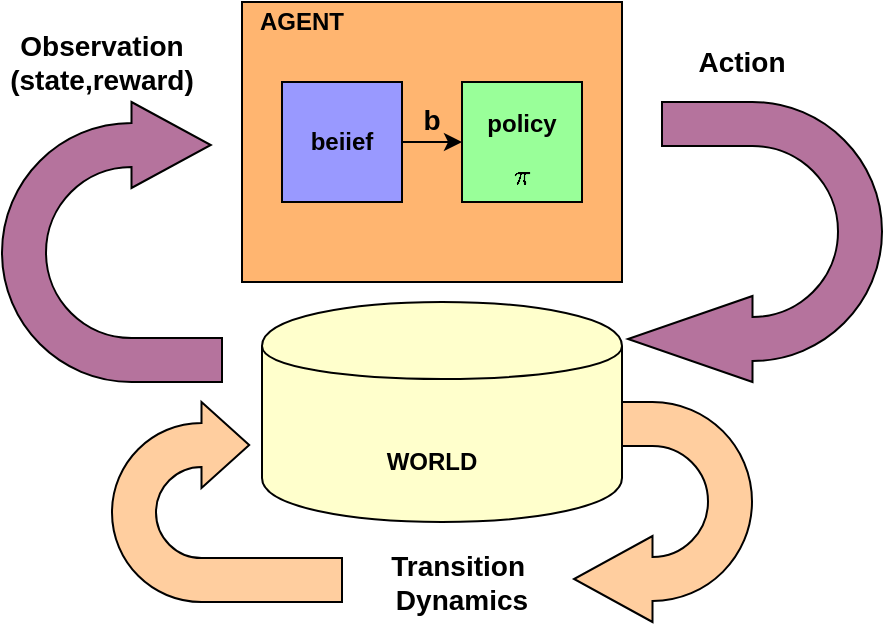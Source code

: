 <mxfile version="12.8.4" type="device"><diagram id="Zpx2hZGRedN-7M9drF_a" name="Page-1"><mxGraphModel dx="1038" dy="508" grid="1" gridSize="10" guides="1" tooltips="1" connect="1" arrows="1" fold="1" page="1" pageScale="1" pageWidth="850" pageHeight="1100" math="1" shadow="0"><root><mxCell id="0"/><mxCell id="1" parent="0"/><mxCell id="zK-neL9Go6pjp3slm9xW-2" value="" style="rounded=0;whiteSpace=wrap;html=1;fillColor=#FFB570;" vertex="1" parent="1"><mxGeometry x="460" y="270" width="190" height="140" as="geometry"/></mxCell><mxCell id="jcqb0EgoweM6pxWwx1vL-150" value="" style="shape=cylinder;whiteSpace=wrap;html=1;boundedLbl=1;backgroundOutline=1;fillColor=#FFFFCC;" parent="1" vertex="1"><mxGeometry x="470" y="420" width="180" height="110" as="geometry"/></mxCell><mxCell id="jcqb0EgoweM6pxWwx1vL-124" value="&lt;font style=&quot;font-size: 14px&quot;&gt;&lt;b&gt;Transition&amp;nbsp;&lt;br&gt;Dynamics&lt;br&gt;&lt;/b&gt;&lt;/font&gt;" style="text;html=1;strokeColor=none;fillColor=none;align=center;verticalAlign=middle;whiteSpace=wrap;rounded=0;" parent="1" vertex="1"><mxGeometry x="550" y="530" width="40" height="60" as="geometry"/></mxCell><mxCell id="jcqb0EgoweM6pxWwx1vL-142" value="&lt;font style=&quot;font-size: 12px&quot;&gt;&lt;b&gt;WORLD&lt;/b&gt;&lt;/font&gt;" style="text;html=1;strokeColor=none;fillColor=none;align=center;verticalAlign=middle;whiteSpace=wrap;rounded=0;" parent="1" vertex="1"><mxGeometry x="535" y="490" width="40" height="20" as="geometry"/></mxCell><mxCell id="jcqb0EgoweM6pxWwx1vL-151" value="" style="html=1;shadow=0;dashed=0;align=center;verticalAlign=middle;shape=mxgraph.arrows2.uTurnArrow;dy=11;arrowHead=43;dx2=39.25;fillColor=#FFCE9F;direction=east;rotation=-180;" parent="1" vertex="1"><mxGeometry x="650" y="470" width="65" height="110" as="geometry"/></mxCell><mxCell id="jcqb0EgoweM6pxWwx1vL-154" value="" style="html=1;shadow=0;dashed=0;align=center;verticalAlign=middle;shape=mxgraph.arrows2.uTurnArrow;dy=11;arrowHead=43;dx2=23.85;fillColor=#FFCE9F;direction=east;rotation=0;" parent="1" vertex="1"><mxGeometry x="395" y="470" width="115" height="100" as="geometry"/></mxCell><mxCell id="jcqb0EgoweM6pxWwx1vL-156" value="&lt;font style=&quot;font-size: 12px&quot;&gt;&lt;b&gt;AGENT&lt;/b&gt;&lt;/font&gt;" style="text;html=1;strokeColor=none;fillColor=none;align=center;verticalAlign=middle;whiteSpace=wrap;rounded=0;" parent="1" vertex="1"><mxGeometry x="470" y="270" width="40" height="20" as="geometry"/></mxCell><mxCell id="jcqb0EgoweM6pxWwx1vL-157" value="" style="whiteSpace=wrap;html=1;aspect=fixed;fillColor=#99FF99;" parent="1" vertex="1"><mxGeometry x="570" y="310" width="60" height="60" as="geometry"/></mxCell><mxCell id="jcqb0EgoweM6pxWwx1vL-158" value="&lt;font style=&quot;font-size: 12px&quot;&gt;&lt;b&gt;policy $$\pi$$&lt;/b&gt;&lt;/font&gt;" style="text;html=1;strokeColor=none;fillColor=none;align=center;verticalAlign=middle;whiteSpace=wrap;rounded=0;" parent="1" vertex="1"><mxGeometry x="580" y="340" width="40" height="20" as="geometry"/></mxCell><mxCell id="jcqb0EgoweM6pxWwx1vL-159" value="" style="html=1;shadow=0;dashed=0;align=center;verticalAlign=middle;shape=mxgraph.arrows2.uTurnArrow;dy=11;arrowHead=43;dx2=39.65;fillColor=#B5739D;" parent="1" vertex="1"><mxGeometry x="340" y="320" width="110" height="140" as="geometry"/></mxCell><mxCell id="jcqb0EgoweM6pxWwx1vL-161" value="" style="html=1;shadow=0;dashed=0;align=center;verticalAlign=middle;shape=mxgraph.arrows2.uTurnArrow;dy=11;arrowHead=43;dx2=62.25;fillColor=#B5739D;rotation=-180;" parent="1" vertex="1"><mxGeometry x="670" y="320" width="110" height="140" as="geometry"/></mxCell><mxCell id="jcqb0EgoweM6pxWwx1vL-162" value="&lt;font style=&quot;font-size: 14px&quot;&gt;&lt;b&gt;b&lt;br&gt;&lt;/b&gt;&lt;/font&gt;" style="text;html=1;strokeColor=none;fillColor=none;align=center;verticalAlign=middle;whiteSpace=wrap;rounded=0;" parent="1" vertex="1"><mxGeometry x="535" y="299" width="40" height="60" as="geometry"/></mxCell><mxCell id="jcqb0EgoweM6pxWwx1vL-163" value="&lt;font style=&quot;font-size: 14px&quot;&gt;&lt;b&gt;Action&lt;br&gt;&lt;/b&gt;&lt;/font&gt;" style="text;html=1;strokeColor=none;fillColor=none;align=center;verticalAlign=middle;whiteSpace=wrap;rounded=0;" parent="1" vertex="1"><mxGeometry x="690" y="270" width="40" height="60" as="geometry"/></mxCell><mxCell id="zK-neL9Go6pjp3slm9xW-7" value="" style="whiteSpace=wrap;html=1;aspect=fixed;fillColor=#9999FF;" vertex="1" parent="1"><mxGeometry x="480" y="310" width="60" height="60" as="geometry"/></mxCell><mxCell id="zK-neL9Go6pjp3slm9xW-8" value="&lt;b&gt;beiief&lt;/b&gt;" style="text;html=1;strokeColor=none;fillColor=#9999FF;align=center;verticalAlign=middle;whiteSpace=wrap;rounded=0;" vertex="1" parent="1"><mxGeometry x="490" y="330" width="40" height="20" as="geometry"/></mxCell><mxCell id="zK-neL9Go6pjp3slm9xW-9" value="" style="endArrow=classic;html=1;entryX=0;entryY=0.5;entryDx=0;entryDy=0;exitX=1;exitY=0.5;exitDx=0;exitDy=0;" edge="1" parent="1" source="zK-neL9Go6pjp3slm9xW-7" target="jcqb0EgoweM6pxWwx1vL-157"><mxGeometry width="50" height="50" relative="1" as="geometry"><mxPoint x="400" y="490" as="sourcePoint"/><mxPoint x="450" y="440" as="targetPoint"/></mxGeometry></mxCell><mxCell id="zK-neL9Go6pjp3slm9xW-10" value="&lt;font style=&quot;font-size: 14px&quot;&gt;&lt;b&gt;Observation&lt;br&gt;(state,reward)&lt;br&gt;&lt;/b&gt;&lt;/font&gt;" style="text;html=1;strokeColor=none;fillColor=none;align=center;verticalAlign=middle;whiteSpace=wrap;rounded=0;" vertex="1" parent="1"><mxGeometry x="370" y="270" width="40" height="60" as="geometry"/></mxCell></root></mxGraphModel></diagram></mxfile>